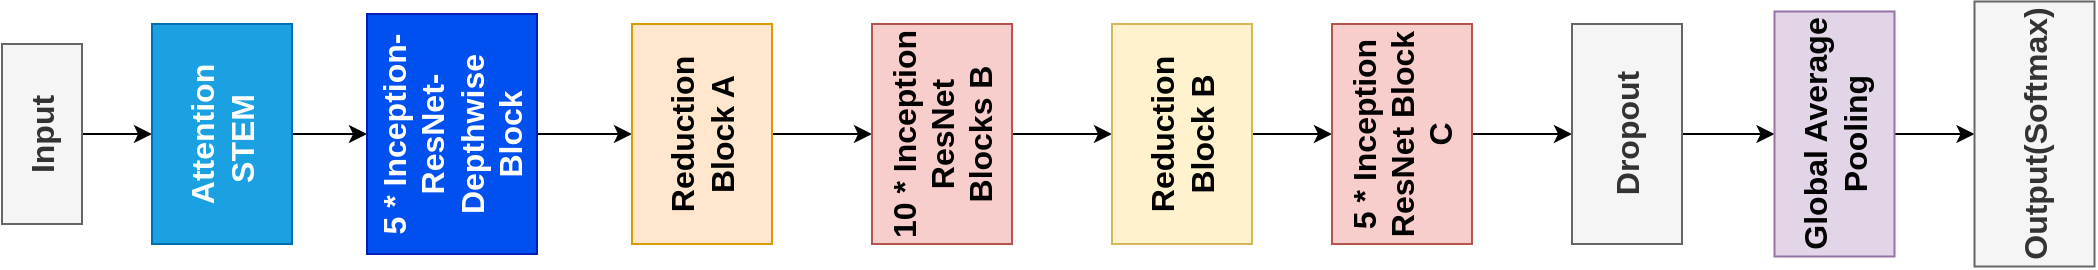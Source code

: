 <mxfile version="24.2.1" type="device">
  <diagram name="Page-1" id="NUZ45omNJB5RbLDSs0uL">
    <mxGraphModel dx="1434" dy="746" grid="1" gridSize="10" guides="1" tooltips="1" connect="1" arrows="1" fold="1" page="1" pageScale="1" pageWidth="827" pageHeight="1169" math="0" shadow="0">
      <root>
        <mxCell id="0" />
        <mxCell id="1" parent="0" />
        <mxCell id="pW7AKZEWv3kR_7Z6nf27-1" style="edgeStyle=orthogonalEdgeStyle;rounded=0;orthogonalLoop=1;jettySize=auto;html=1;exitX=0.5;exitY=1;exitDx=0;exitDy=0;entryX=0.5;entryY=0;entryDx=0;entryDy=0;" edge="1" parent="1" source="pW7AKZEWv3kR_7Z6nf27-2" target="pW7AKZEWv3kR_7Z6nf27-19">
          <mxGeometry relative="1" as="geometry" />
        </mxCell>
        <mxCell id="pW7AKZEWv3kR_7Z6nf27-2" value="&lt;b&gt;&lt;font style=&quot;font-size: 16px;&quot;&gt;Input&lt;/font&gt;&lt;/b&gt;" style="rounded=0;whiteSpace=wrap;html=1;fillColor=#f5f5f5;fontColor=#333333;strokeColor=#666666;rotation=-90;" vertex="1" parent="1">
          <mxGeometry y="110" width="90" height="40" as="geometry" />
        </mxCell>
        <mxCell id="pW7AKZEWv3kR_7Z6nf27-3" value="" style="edgeStyle=orthogonalEdgeStyle;rounded=0;orthogonalLoop=1;jettySize=auto;html=1;" edge="1" parent="1" source="pW7AKZEWv3kR_7Z6nf27-4" target="pW7AKZEWv3kR_7Z6nf27-6">
          <mxGeometry relative="1" as="geometry" />
        </mxCell>
        <mxCell id="pW7AKZEWv3kR_7Z6nf27-4" value="&lt;span style=&quot;font-size: 16px;&quot;&gt;&lt;b&gt;5 * Inception-ResNet-Depthwise Block&lt;/b&gt;&lt;/span&gt;" style="rounded=0;whiteSpace=wrap;html=1;fillColor=#0050ef;strokeColor=#001DBC;rotation=-90;fontColor=#ffffff;" vertex="1" parent="1">
          <mxGeometry x="190" y="87.5" width="120" height="85" as="geometry" />
        </mxCell>
        <mxCell id="pW7AKZEWv3kR_7Z6nf27-5" value="" style="edgeStyle=orthogonalEdgeStyle;rounded=0;orthogonalLoop=1;jettySize=auto;html=1;" edge="1" parent="1" source="pW7AKZEWv3kR_7Z6nf27-6" target="pW7AKZEWv3kR_7Z6nf27-8">
          <mxGeometry relative="1" as="geometry" />
        </mxCell>
        <mxCell id="pW7AKZEWv3kR_7Z6nf27-6" value="&lt;span style=&quot;font-size: 16px;&quot;&gt;&lt;b&gt;Reduction Block A&lt;/b&gt;&lt;/span&gt;" style="rounded=0;whiteSpace=wrap;html=1;fillColor=#ffe6cc;strokeColor=#d79b00;rotation=-90;" vertex="1" parent="1">
          <mxGeometry x="320" y="95" width="110" height="70" as="geometry" />
        </mxCell>
        <mxCell id="pW7AKZEWv3kR_7Z6nf27-7" value="" style="edgeStyle=orthogonalEdgeStyle;rounded=0;orthogonalLoop=1;jettySize=auto;html=1;" edge="1" parent="1" source="pW7AKZEWv3kR_7Z6nf27-8" target="pW7AKZEWv3kR_7Z6nf27-10">
          <mxGeometry relative="1" as="geometry" />
        </mxCell>
        <mxCell id="pW7AKZEWv3kR_7Z6nf27-8" value="&lt;span style=&quot;font-size: 16px;&quot;&gt;&lt;b&gt;10 * Inception ResNet Blocks B&lt;/b&gt;&lt;/span&gt;" style="rounded=0;whiteSpace=wrap;html=1;fillColor=#f8cecc;strokeColor=#b85450;rotation=-90;" vertex="1" parent="1">
          <mxGeometry x="440" y="95" width="110" height="70" as="geometry" />
        </mxCell>
        <mxCell id="pW7AKZEWv3kR_7Z6nf27-9" value="" style="edgeStyle=orthogonalEdgeStyle;rounded=0;orthogonalLoop=1;jettySize=auto;html=1;" edge="1" parent="1" source="pW7AKZEWv3kR_7Z6nf27-10" target="pW7AKZEWv3kR_7Z6nf27-12">
          <mxGeometry relative="1" as="geometry" />
        </mxCell>
        <mxCell id="pW7AKZEWv3kR_7Z6nf27-10" value="&lt;span style=&quot;font-size: 16px;&quot;&gt;&lt;b&gt;Reduction Block B&lt;/b&gt;&lt;/span&gt;" style="rounded=0;whiteSpace=wrap;html=1;fillColor=#fff2cc;strokeColor=#d6b656;rotation=-90;" vertex="1" parent="1">
          <mxGeometry x="560" y="95" width="110" height="70" as="geometry" />
        </mxCell>
        <mxCell id="pW7AKZEWv3kR_7Z6nf27-11" value="" style="edgeStyle=orthogonalEdgeStyle;rounded=0;orthogonalLoop=1;jettySize=auto;html=1;" edge="1" parent="1" source="pW7AKZEWv3kR_7Z6nf27-12" target="pW7AKZEWv3kR_7Z6nf27-14">
          <mxGeometry relative="1" as="geometry" />
        </mxCell>
        <mxCell id="pW7AKZEWv3kR_7Z6nf27-12" value="&lt;span style=&quot;font-size: 16px;&quot;&gt;&lt;b&gt;5 * Inception ResNet Block C&lt;/b&gt;&lt;/span&gt;" style="rounded=0;whiteSpace=wrap;html=1;fillColor=#f8cecc;strokeColor=#b85450;rotation=-90;" vertex="1" parent="1">
          <mxGeometry x="670" y="95" width="110" height="70" as="geometry" />
        </mxCell>
        <mxCell id="pW7AKZEWv3kR_7Z6nf27-13" value="" style="edgeStyle=orthogonalEdgeStyle;rounded=0;orthogonalLoop=1;jettySize=auto;html=1;" edge="1" parent="1" source="pW7AKZEWv3kR_7Z6nf27-14" target="pW7AKZEWv3kR_7Z6nf27-16">
          <mxGeometry relative="1" as="geometry" />
        </mxCell>
        <mxCell id="pW7AKZEWv3kR_7Z6nf27-14" value="&lt;span style=&quot;font-size: 16px;&quot;&gt;&lt;b&gt;Dropout&lt;/b&gt;&lt;/span&gt;" style="rounded=0;whiteSpace=wrap;html=1;fillColor=#f5f5f5;strokeColor=#666666;rotation=-90;fontColor=#333333;" vertex="1" parent="1">
          <mxGeometry x="782.5" y="102.5" width="110" height="55" as="geometry" />
        </mxCell>
        <mxCell id="pW7AKZEWv3kR_7Z6nf27-15" value="" style="edgeStyle=orthogonalEdgeStyle;rounded=0;orthogonalLoop=1;jettySize=auto;html=1;" edge="1" parent="1" source="pW7AKZEWv3kR_7Z6nf27-16" target="pW7AKZEWv3kR_7Z6nf27-17">
          <mxGeometry relative="1" as="geometry" />
        </mxCell>
        <mxCell id="pW7AKZEWv3kR_7Z6nf27-16" value="&lt;span style=&quot;font-size: 16px;&quot;&gt;&lt;b&gt;Global Average Pooling&lt;/b&gt;&lt;/span&gt;" style="rounded=0;whiteSpace=wrap;html=1;fillColor=#e1d5e7;strokeColor=#9673a6;rotation=-90;" vertex="1" parent="1">
          <mxGeometry x="880" y="100" width="122.5" height="60" as="geometry" />
        </mxCell>
        <mxCell id="pW7AKZEWv3kR_7Z6nf27-17" value="&lt;span style=&quot;font-size: 16px;&quot;&gt;&lt;b&gt;Output(Softmax)&lt;/b&gt;&lt;/span&gt;" style="rounded=0;whiteSpace=wrap;html=1;fillColor=#f5f5f5;strokeColor=#666666;rotation=-90;fontColor=#333333;" vertex="1" parent="1">
          <mxGeometry x="975" y="100" width="132.5" height="60" as="geometry" />
        </mxCell>
        <mxCell id="pW7AKZEWv3kR_7Z6nf27-18" style="edgeStyle=orthogonalEdgeStyle;rounded=0;orthogonalLoop=1;jettySize=auto;html=1;exitX=0.5;exitY=1;exitDx=0;exitDy=0;entryX=0.5;entryY=0;entryDx=0;entryDy=0;" edge="1" parent="1" source="pW7AKZEWv3kR_7Z6nf27-19" target="pW7AKZEWv3kR_7Z6nf27-4">
          <mxGeometry relative="1" as="geometry" />
        </mxCell>
        <mxCell id="pW7AKZEWv3kR_7Z6nf27-19" value="&lt;span style=&quot;font-size: 16px;&quot;&gt;&lt;b&gt;Attention STEM&amp;nbsp;&lt;/b&gt;&lt;/span&gt;" style="rounded=0;whiteSpace=wrap;html=1;fillColor=#1ba1e2;strokeColor=#006EAF;rotation=-90;fontColor=#ffffff;" vertex="1" parent="1">
          <mxGeometry x="80" y="95" width="110" height="70" as="geometry" />
        </mxCell>
      </root>
    </mxGraphModel>
  </diagram>
</mxfile>

